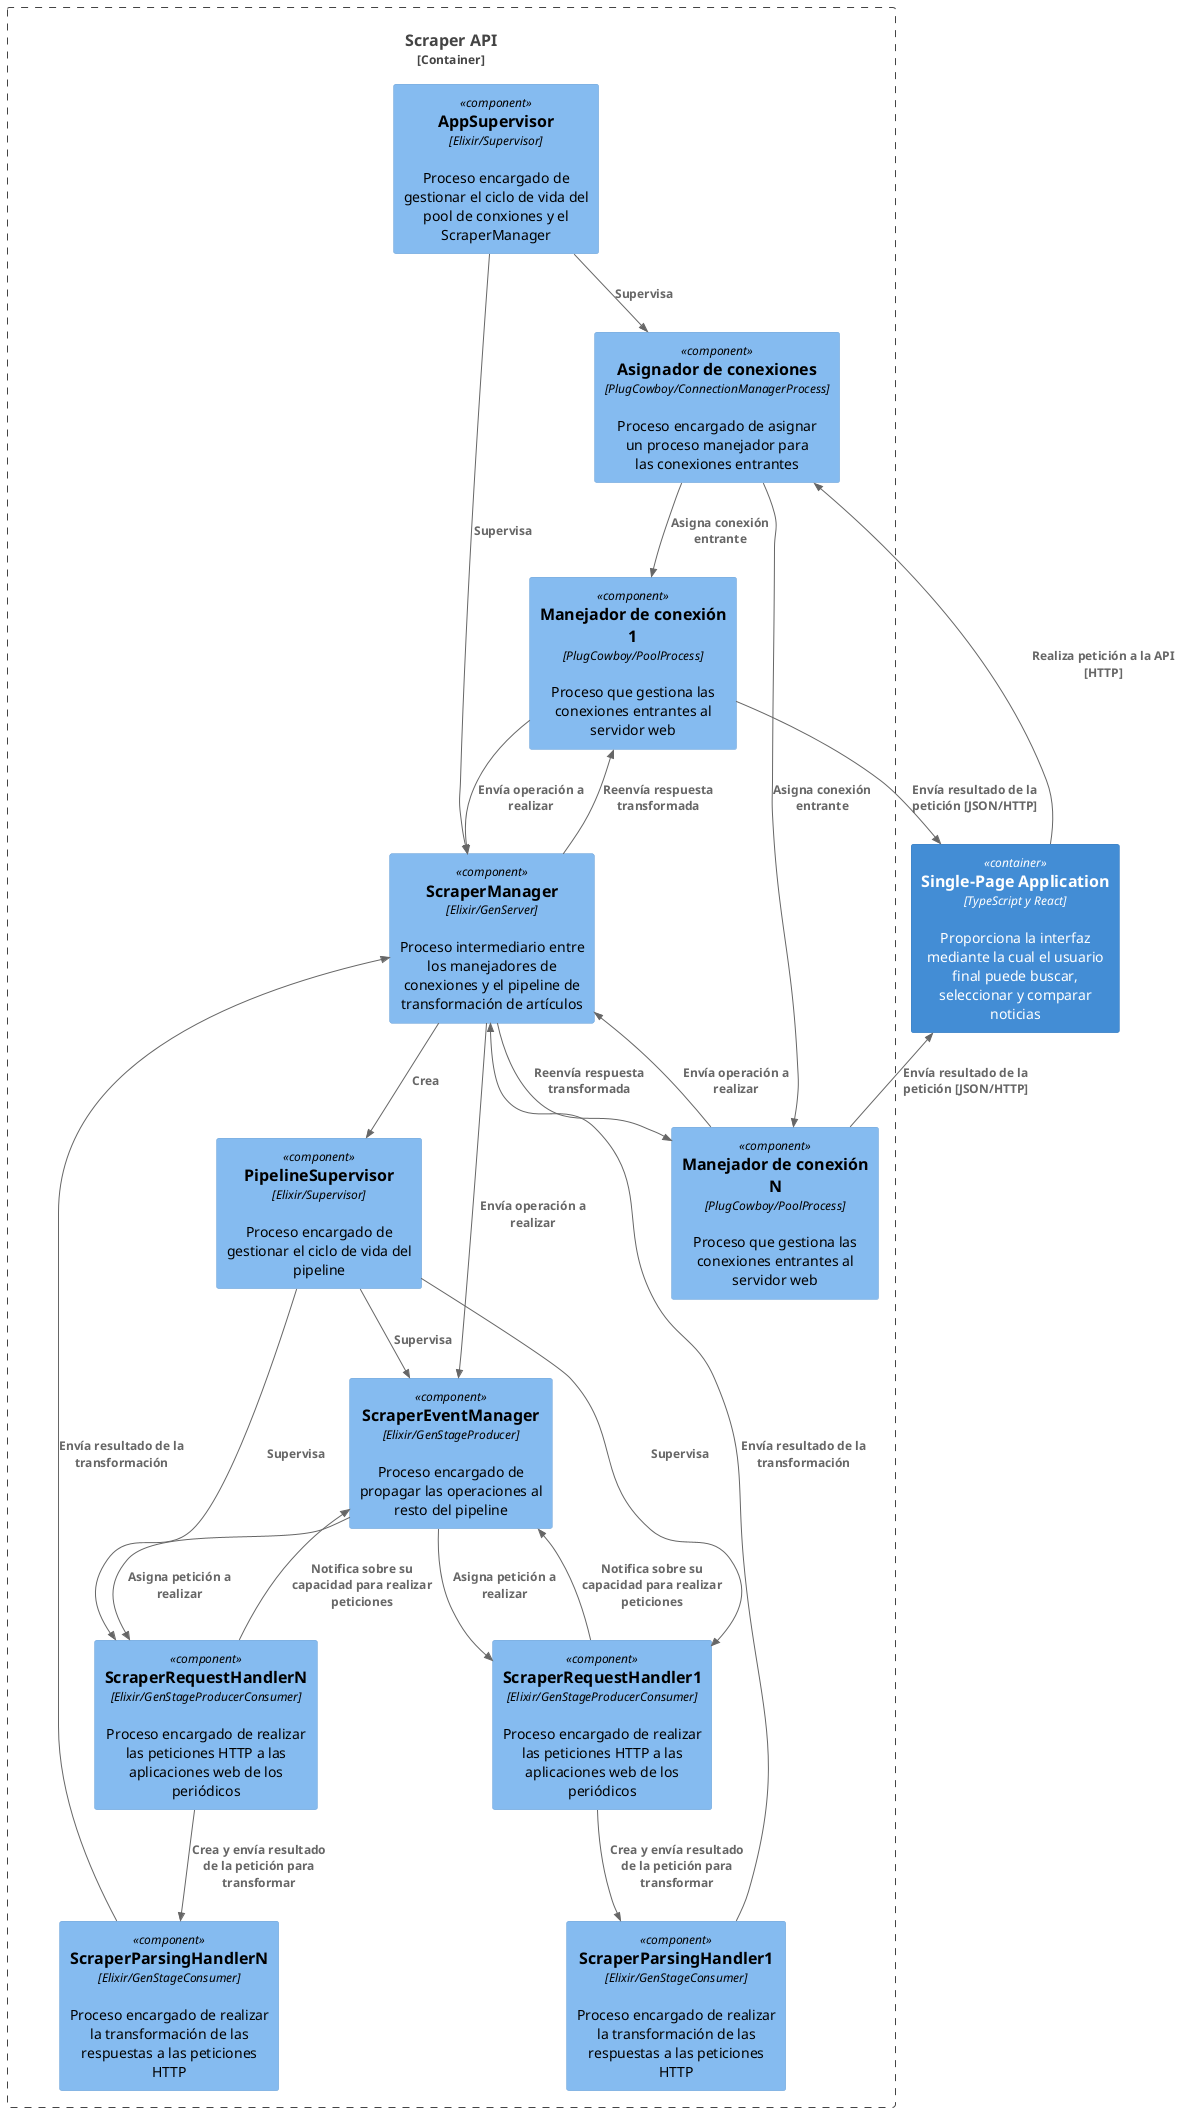 @startuml system_context
!include <C4/C4_Component>

Container(WebApp, "Single-Page Application", "TypeScript y React", "Proporciona la interfaz mediante la cual el usuario final puede buscar, seleccionar y comparar noticias")
Container_Boundary(SysBound, "Scraper API") {
  Component(AppSupervisor, "AppSupervisor", "Elixir/Supervisor", "Proceso encargado de gestionar el ciclo de vida del pool de conxiones y el ScraperManager")
  Component(ConnectionManager, "Asignador de conexiones", "PlugCowboy/ConnectionManagerProcess", "Proceso encargado de asignar un proceso manejador para las conexiones entrantes")
  Component(ConnProc1, "Manejador de conexión 1", "PlugCowboy/PoolProcess","Proceso que gestiona las conexiones entrantes al servidor web")
  Component(ConnProc2, "Manejador de conexión N", "PlugCowboy/PoolProcess","Proceso que gestiona las conexiones entrantes al servidor web")
  Component(ScraperManager, "ScraperManager", "Elixir/GenServer", "Proceso intermediario entre los manejadores de conexiones y el pipeline de transformación de artículos")
  Component(PipelineSupervisor, "PipelineSupervisor", "Elixir/Supervisor", "Proceso encargado de gestionar el ciclo de vida del pipeline")
  Component(ScraperEventManager, "ScraperEventManager", "Elixir/GenStageProducer", "Proceso encargado de propagar las operaciones al resto del pipeline")
  Component(ScraperRequestHandler1, "ScraperRequestHandler1", "Elixir/GenStageProducerConsumer", "Proceso encargado de realizar las peticiones HTTP a las aplicaciones web de los periódicos")
  Component(ScraperRequestHandlerN, "ScraperRequestHandlerN", "Elixir/GenStageProducerConsumer", "Proceso encargado de realizar las peticiones HTTP a las aplicaciones web de los periódicos")
  Component(ScraperParsingHandler1, "ScraperParsingHandler1", "Elixir/GenStageConsumer", "Proceso encargado de realizar la transformación de las respuestas a las peticiones HTTP")
  Component(ScraperParsingHandlerN, "ScraperParsingHandlerN", "Elixir/GenStageConsumer", "Proceso encargado de realizar la transformación de las respuestas a las peticiones HTTP")
}
Rel(AppSupervisor, ConnectionManager, "Supervisa")
Rel(AppSupervisor, ScraperManager, "Supervisa")
Rel(ConnectionManager, ConnProc1, "Asigna conexión entrante")
Rel(ConnectionManager, ConnProc2, "Asigna conexión entrante")
Rel(ConnProc1, ScraperManager, "Envía operación a realizar")
Rel(ConnProc2, ScraperManager, "Envía operación a realizar")
Rel(ScraperManager, ConnProc1, "Reenvía respuesta transformada")
Rel(ScraperManager, ConnProc2, "Reenvía respuesta transformada")
Rel(ScraperManager, PipelineSupervisor, "Crea")
Rel(PipelineSupervisor, ScraperEventManager, "Supervisa")
Rel(PipelineSupervisor, ScraperRequestHandler1, "Supervisa")
Rel(PipelineSupervisor, ScraperRequestHandlerN, "Supervisa")
Rel(ScraperManager, ScraperEventManager, "Envía operación a realizar")
Rel(ScraperEventManager, ScraperRequestHandler1, "Asigna petición a realizar")
Rel(ScraperEventManager, ScraperRequestHandlerN, "Asigna petición a realizar")
Rel(ScraperRequestHandler1, ScraperEventManager, "Notifica sobre su capacidad para realizar peticiones")
Rel(ScraperRequestHandlerN, ScraperEventManager, "Notifica sobre su capacidad para realizar peticiones")
Rel(ScraperRequestHandler1, ScraperParsingHandler1, "Crea y envía resultado de la petición para transformar")
Rel(ScraperRequestHandlerN, ScraperParsingHandlerN, "Crea y envía resultado de la petición para transformar")
Rel(ScraperParsingHandler1, ScraperManager, "Envía resultado de la transformación")
Rel(ScraperParsingHandlerN, ScraperManager, "Envía resultado de la transformación")
Rel(WebApp, ConnectionManager, "Realiza petición a la API [HTTP]")
Rel(ConnProc1, WebApp, "Envía resultado de la petición [JSON/HTTP]")
Rel(ConnProc2, WebApp, "Envía resultado de la petición [JSON/HTTP]")
@enduml